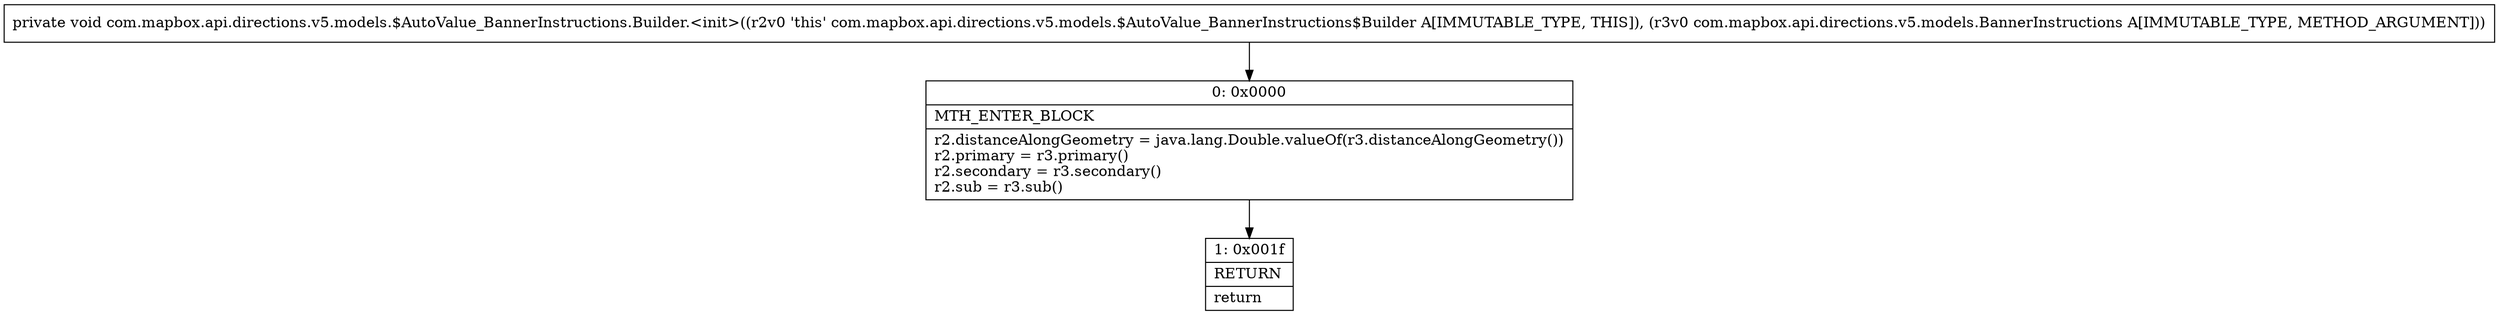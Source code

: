 digraph "CFG forcom.mapbox.api.directions.v5.models.$AutoValue_BannerInstructions.Builder.\<init\>(Lcom\/mapbox\/api\/directions\/v5\/models\/BannerInstructions;)V" {
Node_0 [shape=record,label="{0\:\ 0x0000|MTH_ENTER_BLOCK\l|r2.distanceAlongGeometry = java.lang.Double.valueOf(r3.distanceAlongGeometry())\lr2.primary = r3.primary()\lr2.secondary = r3.secondary()\lr2.sub = r3.sub()\l}"];
Node_1 [shape=record,label="{1\:\ 0x001f|RETURN\l|return\l}"];
MethodNode[shape=record,label="{private void com.mapbox.api.directions.v5.models.$AutoValue_BannerInstructions.Builder.\<init\>((r2v0 'this' com.mapbox.api.directions.v5.models.$AutoValue_BannerInstructions$Builder A[IMMUTABLE_TYPE, THIS]), (r3v0 com.mapbox.api.directions.v5.models.BannerInstructions A[IMMUTABLE_TYPE, METHOD_ARGUMENT])) }"];
MethodNode -> Node_0;
Node_0 -> Node_1;
}

